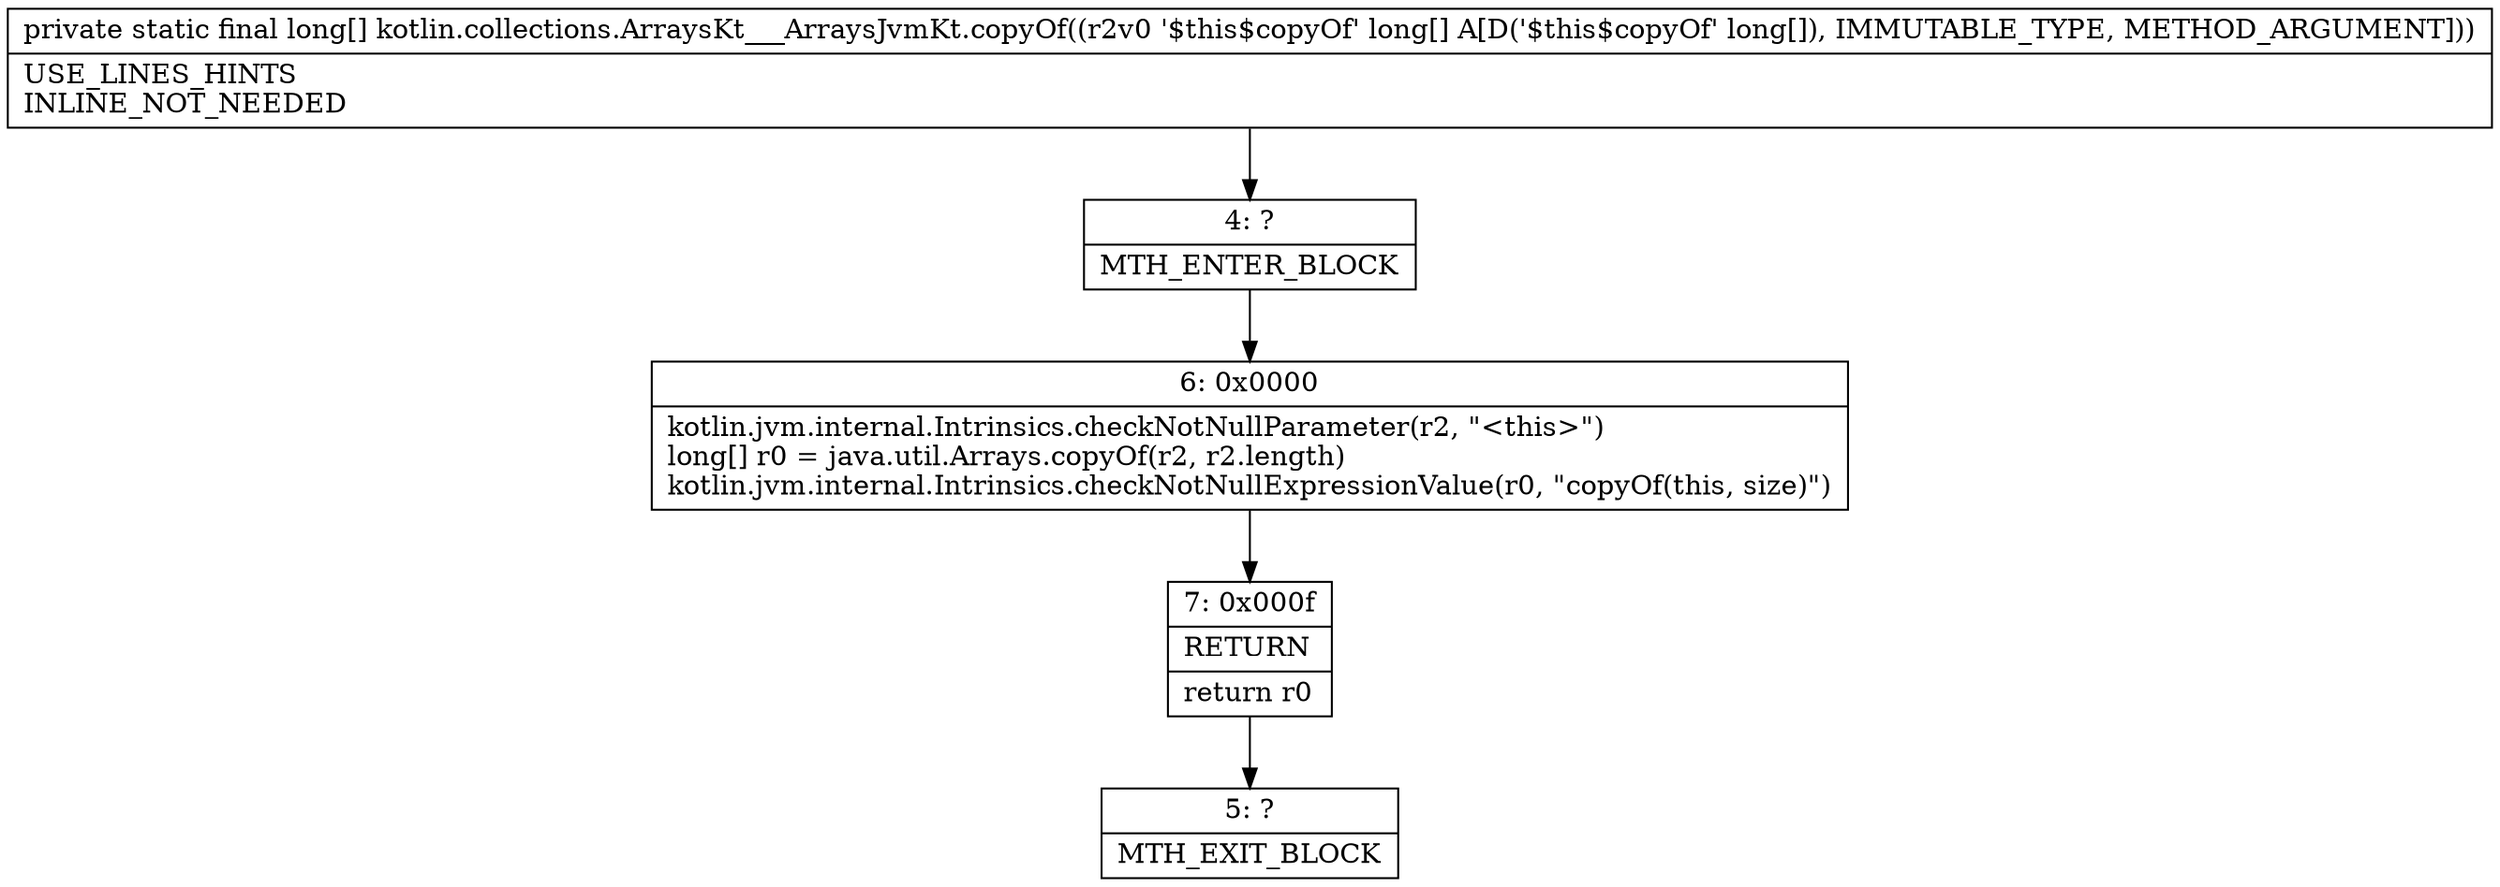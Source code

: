 digraph "CFG forkotlin.collections.ArraysKt___ArraysJvmKt.copyOf([J)[J" {
Node_4 [shape=record,label="{4\:\ ?|MTH_ENTER_BLOCK\l}"];
Node_6 [shape=record,label="{6\:\ 0x0000|kotlin.jvm.internal.Intrinsics.checkNotNullParameter(r2, \"\<this\>\")\llong[] r0 = java.util.Arrays.copyOf(r2, r2.length)\lkotlin.jvm.internal.Intrinsics.checkNotNullExpressionValue(r0, \"copyOf(this, size)\")\l}"];
Node_7 [shape=record,label="{7\:\ 0x000f|RETURN\l|return r0\l}"];
Node_5 [shape=record,label="{5\:\ ?|MTH_EXIT_BLOCK\l}"];
MethodNode[shape=record,label="{private static final long[] kotlin.collections.ArraysKt___ArraysJvmKt.copyOf((r2v0 '$this$copyOf' long[] A[D('$this$copyOf' long[]), IMMUTABLE_TYPE, METHOD_ARGUMENT]))  | USE_LINES_HINTS\lINLINE_NOT_NEEDED\l}"];
MethodNode -> Node_4;Node_4 -> Node_6;
Node_6 -> Node_7;
Node_7 -> Node_5;
}

